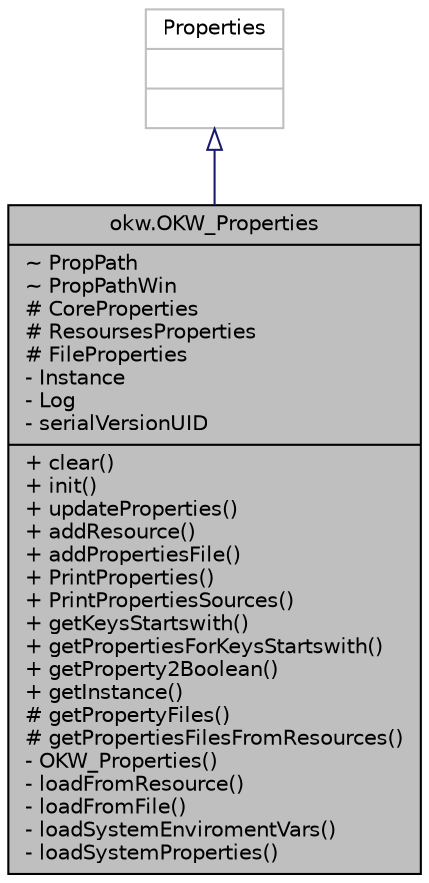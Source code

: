 digraph "okw.OKW_Properties"
{
 // INTERACTIVE_SVG=YES
 // LATEX_PDF_SIZE
  edge [fontname="Helvetica",fontsize="10",labelfontname="Helvetica",labelfontsize="10"];
  node [fontname="Helvetica",fontsize="10",shape=record];
  Node1 [label="{okw.OKW_Properties\n|~ PropPath\l~ PropPathWin\l# CoreProperties\l# ResoursesProperties\l# FileProperties\l- Instance\l- Log\l- serialVersionUID\l|+ clear()\l+ init()\l+ updateProperties()\l+ addResource()\l+ addPropertiesFile()\l+ PrintProperties()\l+ PrintPropertiesSources()\l+ getKeysStartswith()\l+ getPropertiesForKeysStartswith()\l+ getProperty2Boolean()\l+ getInstance()\l# getPropertyFiles()\l# getPropertiesFilesFromResources()\l- OKW_Properties()\l- loadFromResource()\l- loadFromFile()\l- loadSystemEnviromentVars()\l- loadSystemProperties()\l}",height=0.2,width=0.4,color="black", fillcolor="grey75", style="filled", fontcolor="black",tooltip="Reihenfolge der Resourcen-\"Beladung\"."];
  Node2 -> Node1 [dir="back",color="midnightblue",fontsize="10",style="solid",arrowtail="onormal",fontname="Helvetica"];
  Node2 [label="{Properties\n||}",height=0.2,width=0.4,color="grey75", fillcolor="white", style="filled",tooltip=" "];
}
